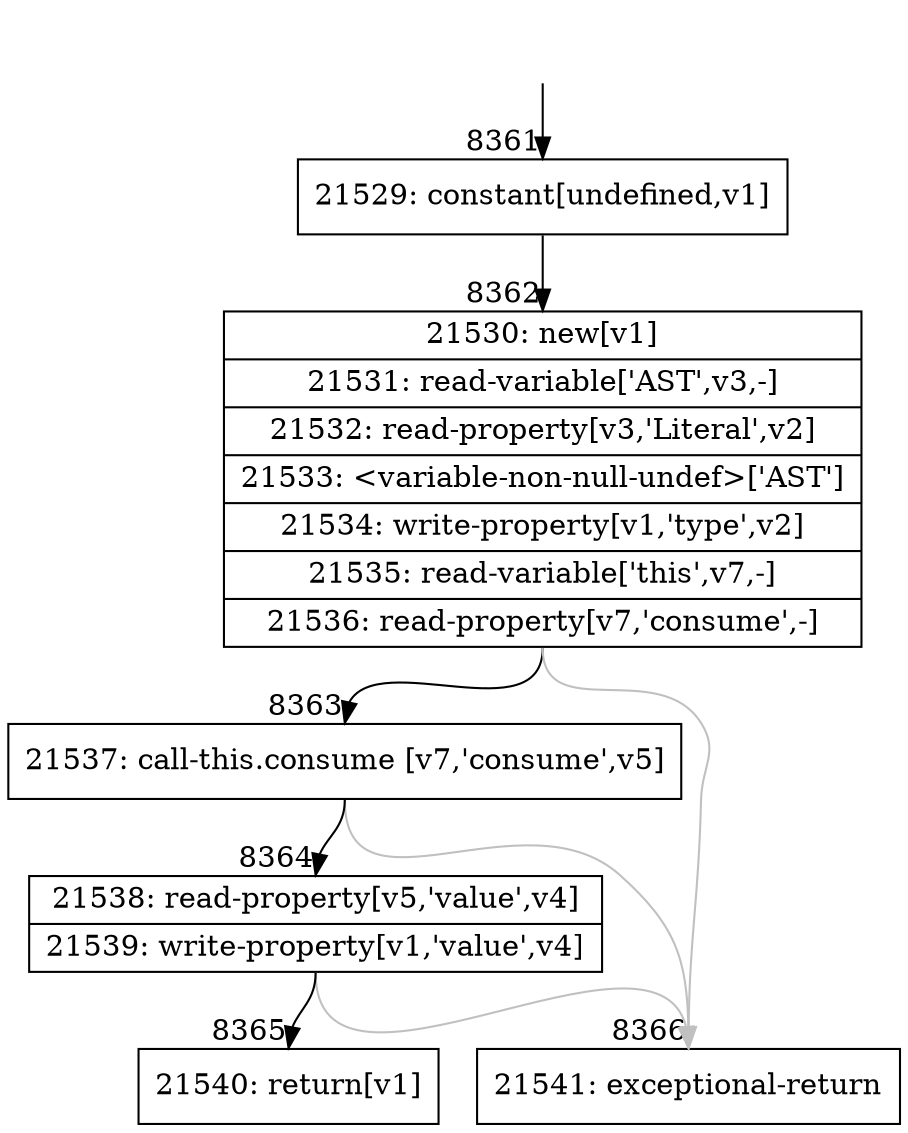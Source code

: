 digraph {
rankdir="TD"
BB_entry615[shape=none,label=""];
BB_entry615 -> BB8361 [tailport=s, headport=n, headlabel="    8361"]
BB8361 [shape=record label="{21529: constant[undefined,v1]}" ] 
BB8361 -> BB8362 [tailport=s, headport=n, headlabel="      8362"]
BB8362 [shape=record label="{21530: new[v1]|21531: read-variable['AST',v3,-]|21532: read-property[v3,'Literal',v2]|21533: \<variable-non-null-undef\>['AST']|21534: write-property[v1,'type',v2]|21535: read-variable['this',v7,-]|21536: read-property[v7,'consume',-]}" ] 
BB8362 -> BB8363 [tailport=s, headport=n, headlabel="      8363"]
BB8362 -> BB8366 [tailport=s, headport=n, color=gray, headlabel="      8366"]
BB8363 [shape=record label="{21537: call-this.consume [v7,'consume',v5]}" ] 
BB8363 -> BB8364 [tailport=s, headport=n, headlabel="      8364"]
BB8363 -> BB8366 [tailport=s, headport=n, color=gray]
BB8364 [shape=record label="{21538: read-property[v5,'value',v4]|21539: write-property[v1,'value',v4]}" ] 
BB8364 -> BB8365 [tailport=s, headport=n, headlabel="      8365"]
BB8364 -> BB8366 [tailport=s, headport=n, color=gray]
BB8365 [shape=record label="{21540: return[v1]}" ] 
BB8366 [shape=record label="{21541: exceptional-return}" ] 
//#$~ 12837
}
